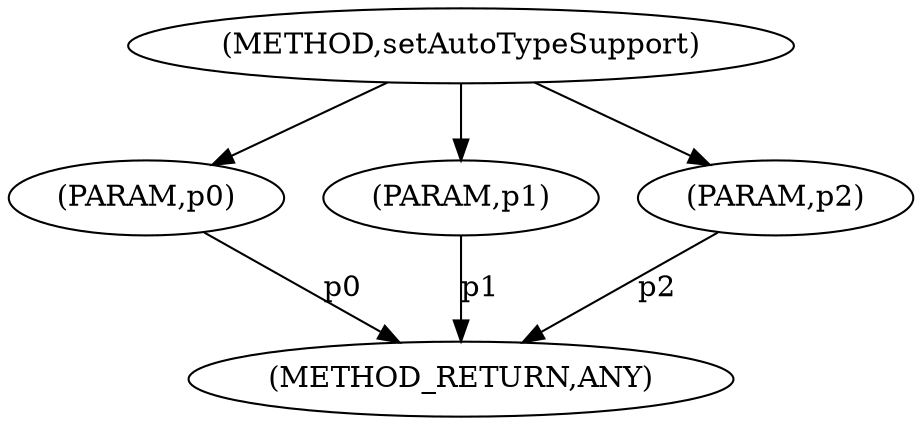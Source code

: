 digraph "setAutoTypeSupport" {  
"116" [label = <(METHOD,setAutoTypeSupport)> ]
"121" [label = <(METHOD_RETURN,ANY)> ]
"117" [label = <(PARAM,p0)> ]
"118" [label = <(PARAM,p1)> ]
"119" [label = <(PARAM,p2)> ]
  "117" -> "121"  [ label = "p0"] 
  "118" -> "121"  [ label = "p1"] 
  "119" -> "121"  [ label = "p2"] 
  "116" -> "117" 
  "116" -> "118" 
  "116" -> "119" 
}
